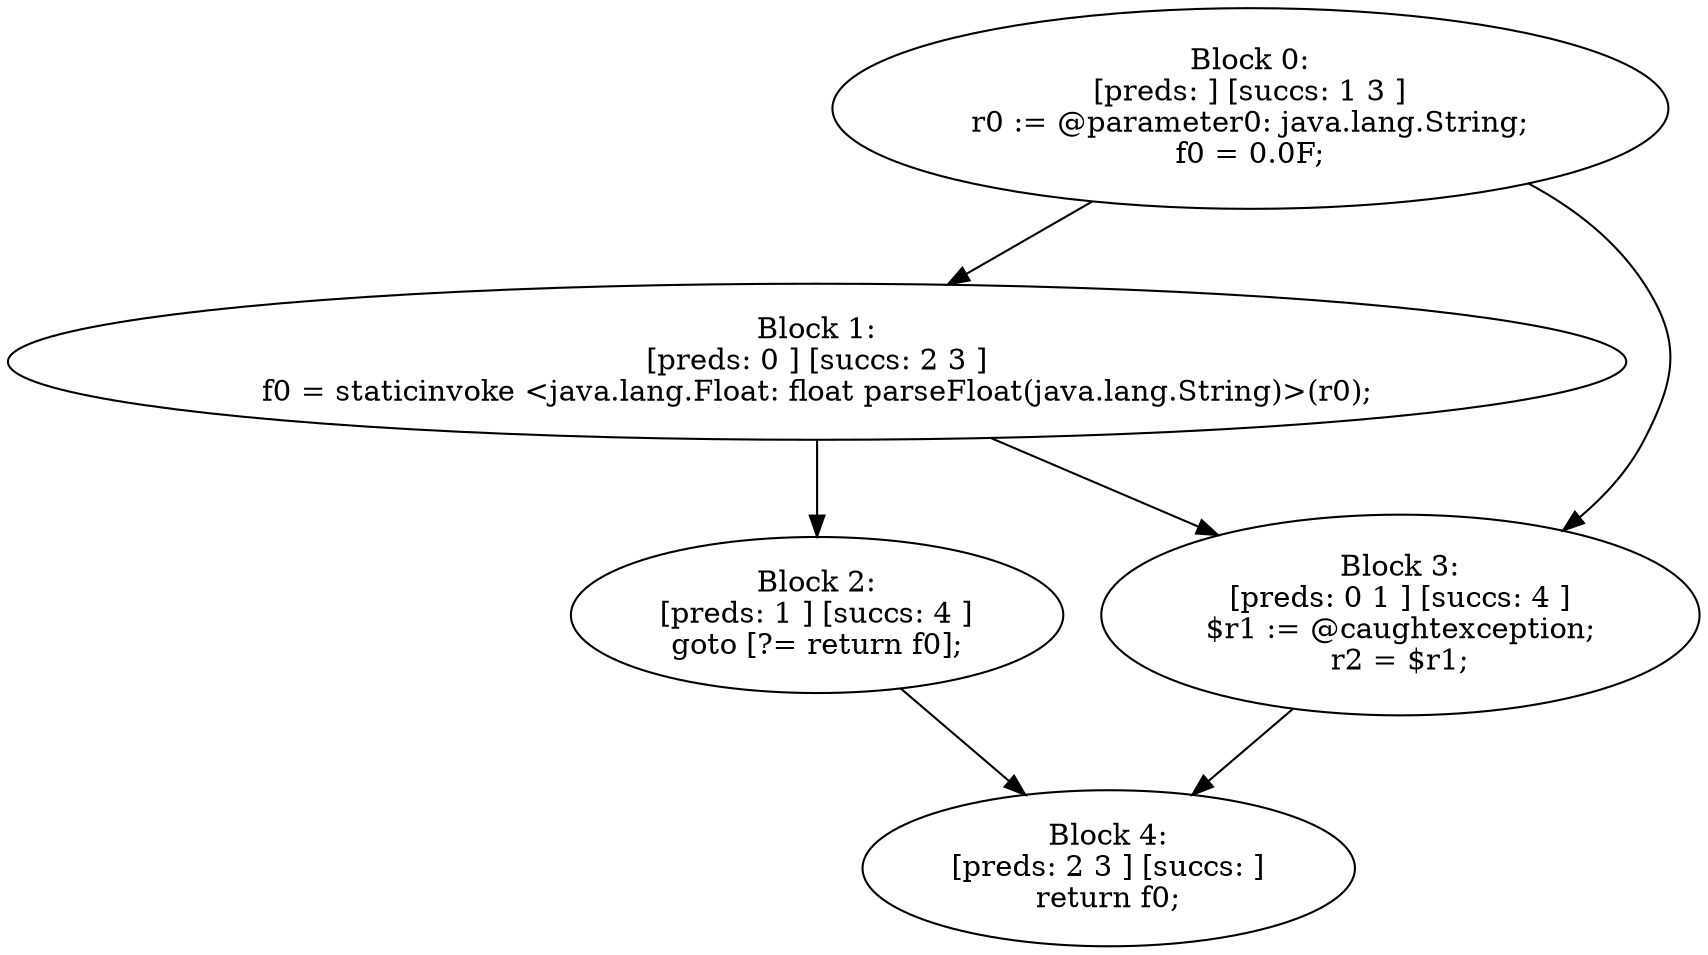 digraph "unitGraph" {
    "Block 0:
[preds: ] [succs: 1 3 ]
r0 := @parameter0: java.lang.String;
f0 = 0.0F;
"
    "Block 1:
[preds: 0 ] [succs: 2 3 ]
f0 = staticinvoke <java.lang.Float: float parseFloat(java.lang.String)>(r0);
"
    "Block 2:
[preds: 1 ] [succs: 4 ]
goto [?= return f0];
"
    "Block 3:
[preds: 0 1 ] [succs: 4 ]
$r1 := @caughtexception;
r2 = $r1;
"
    "Block 4:
[preds: 2 3 ] [succs: ]
return f0;
"
    "Block 0:
[preds: ] [succs: 1 3 ]
r0 := @parameter0: java.lang.String;
f0 = 0.0F;
"->"Block 1:
[preds: 0 ] [succs: 2 3 ]
f0 = staticinvoke <java.lang.Float: float parseFloat(java.lang.String)>(r0);
";
    "Block 0:
[preds: ] [succs: 1 3 ]
r0 := @parameter0: java.lang.String;
f0 = 0.0F;
"->"Block 3:
[preds: 0 1 ] [succs: 4 ]
$r1 := @caughtexception;
r2 = $r1;
";
    "Block 1:
[preds: 0 ] [succs: 2 3 ]
f0 = staticinvoke <java.lang.Float: float parseFloat(java.lang.String)>(r0);
"->"Block 2:
[preds: 1 ] [succs: 4 ]
goto [?= return f0];
";
    "Block 1:
[preds: 0 ] [succs: 2 3 ]
f0 = staticinvoke <java.lang.Float: float parseFloat(java.lang.String)>(r0);
"->"Block 3:
[preds: 0 1 ] [succs: 4 ]
$r1 := @caughtexception;
r2 = $r1;
";
    "Block 2:
[preds: 1 ] [succs: 4 ]
goto [?= return f0];
"->"Block 4:
[preds: 2 3 ] [succs: ]
return f0;
";
    "Block 3:
[preds: 0 1 ] [succs: 4 ]
$r1 := @caughtexception;
r2 = $r1;
"->"Block 4:
[preds: 2 3 ] [succs: ]
return f0;
";
}
